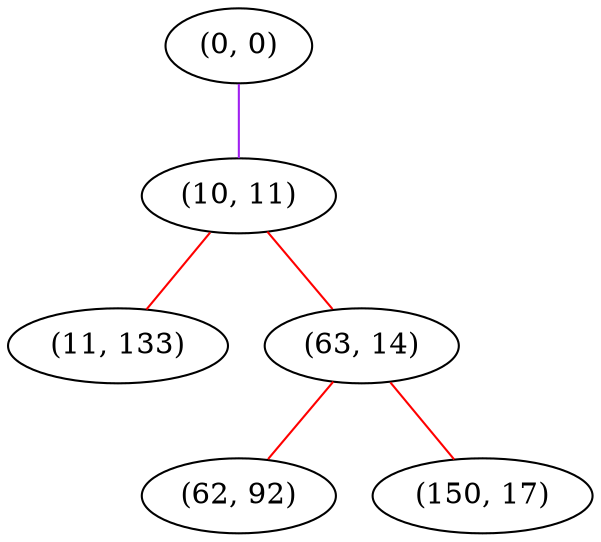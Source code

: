 graph "" {
"(0, 0)";
"(10, 11)";
"(11, 133)";
"(63, 14)";
"(62, 92)";
"(150, 17)";
"(0, 0)" -- "(10, 11)"  [color=purple, key=0, weight=4];
"(10, 11)" -- "(63, 14)"  [color=red, key=0, weight=1];
"(10, 11)" -- "(11, 133)"  [color=red, key=0, weight=1];
"(63, 14)" -- "(62, 92)"  [color=red, key=0, weight=1];
"(63, 14)" -- "(150, 17)"  [color=red, key=0, weight=1];
}

